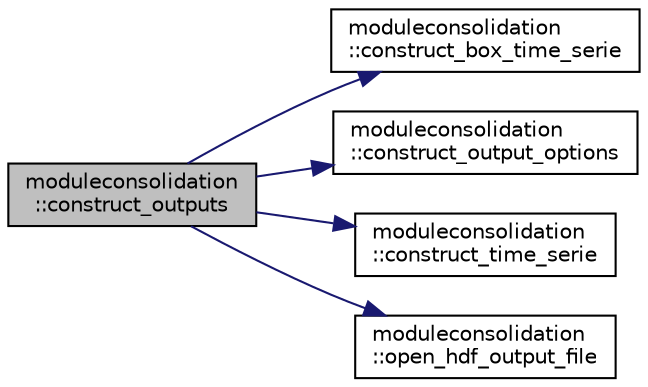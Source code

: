 digraph "moduleconsolidation::construct_outputs"
{
 // LATEX_PDF_SIZE
  edge [fontname="Helvetica",fontsize="10",labelfontname="Helvetica",labelfontsize="10"];
  node [fontname="Helvetica",fontsize="10",shape=record];
  rankdir="LR";
  Node1 [label="moduleconsolidation\l::construct_outputs",height=0.2,width=0.4,color="black", fillcolor="grey75", style="filled", fontcolor="black",tooltip=" "];
  Node1 -> Node2 [color="midnightblue",fontsize="10",style="solid",fontname="Helvetica"];
  Node2 [label="moduleconsolidation\l::construct_box_time_serie",height=0.2,width=0.4,color="black", fillcolor="white", style="filled",URL="$namespacemoduleconsolidation.html#a37594ccd5d2f08cccc42657f65ec2387",tooltip=" "];
  Node1 -> Node3 [color="midnightblue",fontsize="10",style="solid",fontname="Helvetica"];
  Node3 [label="moduleconsolidation\l::construct_output_options",height=0.2,width=0.4,color="black", fillcolor="white", style="filled",URL="$namespacemoduleconsolidation.html#a29241b472f688e15c435e72ca5da5273",tooltip=" "];
  Node1 -> Node4 [color="midnightblue",fontsize="10",style="solid",fontname="Helvetica"];
  Node4 [label="moduleconsolidation\l::construct_time_serie",height=0.2,width=0.4,color="black", fillcolor="white", style="filled",URL="$namespacemoduleconsolidation.html#a7138aa2bb0b64953d0ca37c18692d505",tooltip=" "];
  Node1 -> Node5 [color="midnightblue",fontsize="10",style="solid",fontname="Helvetica"];
  Node5 [label="moduleconsolidation\l::open_hdf_output_file",height=0.2,width=0.4,color="black", fillcolor="white", style="filled",URL="$namespacemoduleconsolidation.html#a815002368bde1f9440c793d1c3f03f37",tooltip=" "];
}
